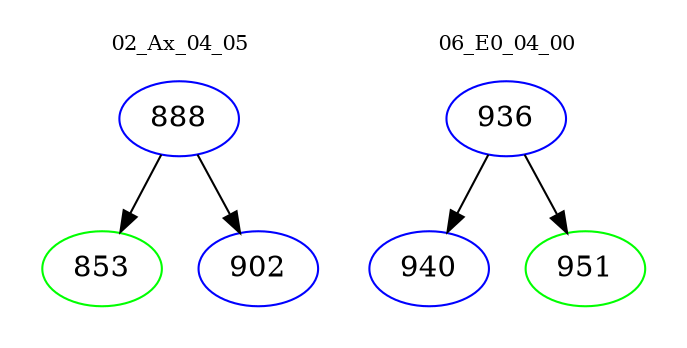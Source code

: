 digraph{
subgraph cluster_0 {
color = white
label = "02_Ax_04_05";
fontsize=10;
T0_888 [label="888", color="blue"]
T0_888 -> T0_853 [color="black"]
T0_853 [label="853", color="green"]
T0_888 -> T0_902 [color="black"]
T0_902 [label="902", color="blue"]
}
subgraph cluster_1 {
color = white
label = "06_E0_04_00";
fontsize=10;
T1_936 [label="936", color="blue"]
T1_936 -> T1_940 [color="black"]
T1_940 [label="940", color="blue"]
T1_936 -> T1_951 [color="black"]
T1_951 [label="951", color="green"]
}
}
